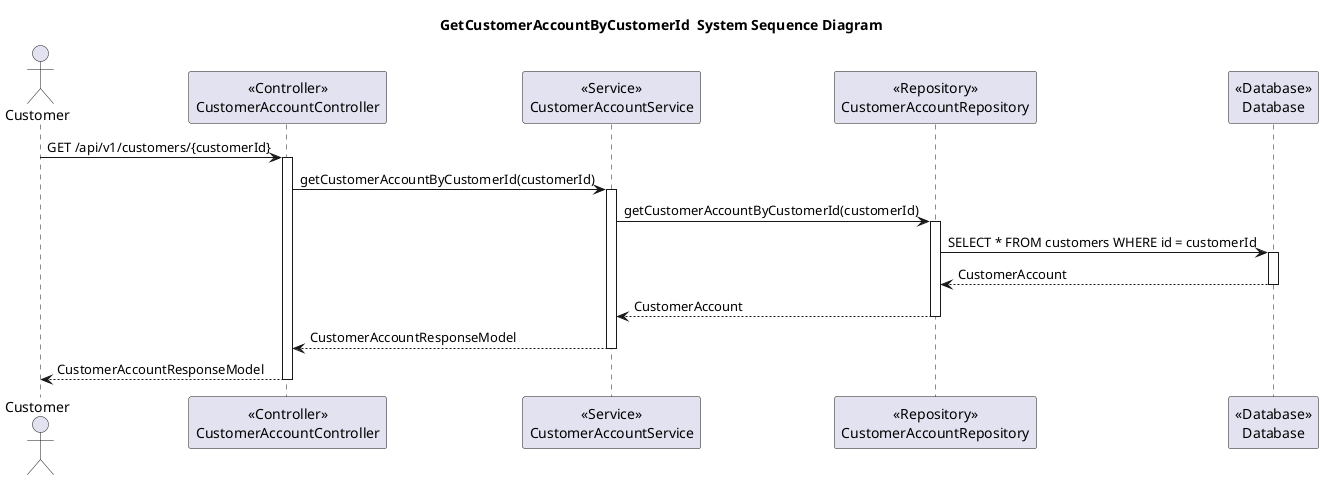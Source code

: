 @startuml

title GetCustomerAccountByCustomerId  System Sequence Diagram

actor Customer

participant CustomerAccountController as "<<Controller>>\nCustomerAccountController"
participant CustomerAccountService as "<<Service>>\nCustomerAccountService"
participant CustomerAccountRepository as "<<Repository>>\nCustomerAccountRepository"
participant Database as "<<Database>>\nDatabase"

Customer -> CustomerAccountController: GET /api/v1/customers/{customerId}
activate CustomerAccountController

CustomerAccountController -> CustomerAccountService: getCustomerAccountByCustomerId(customerId)
activate CustomerAccountService

CustomerAccountService -> CustomerAccountRepository: getCustomerAccountByCustomerId(customerId)
activate CustomerAccountRepository

CustomerAccountRepository -> Database: SELECT * FROM customers WHERE id = customerId
activate Database

Database --> CustomerAccountRepository: CustomerAccount
deactivate Database

CustomerAccountRepository --> CustomerAccountService: CustomerAccount
deactivate CustomerAccountRepository

CustomerAccountService --> CustomerAccountController: CustomerAccountResponseModel
deactivate CustomerAccountService

CustomerAccountController --> Customer: CustomerAccountResponseModel
deactivate CustomerAccountController
@enduml
